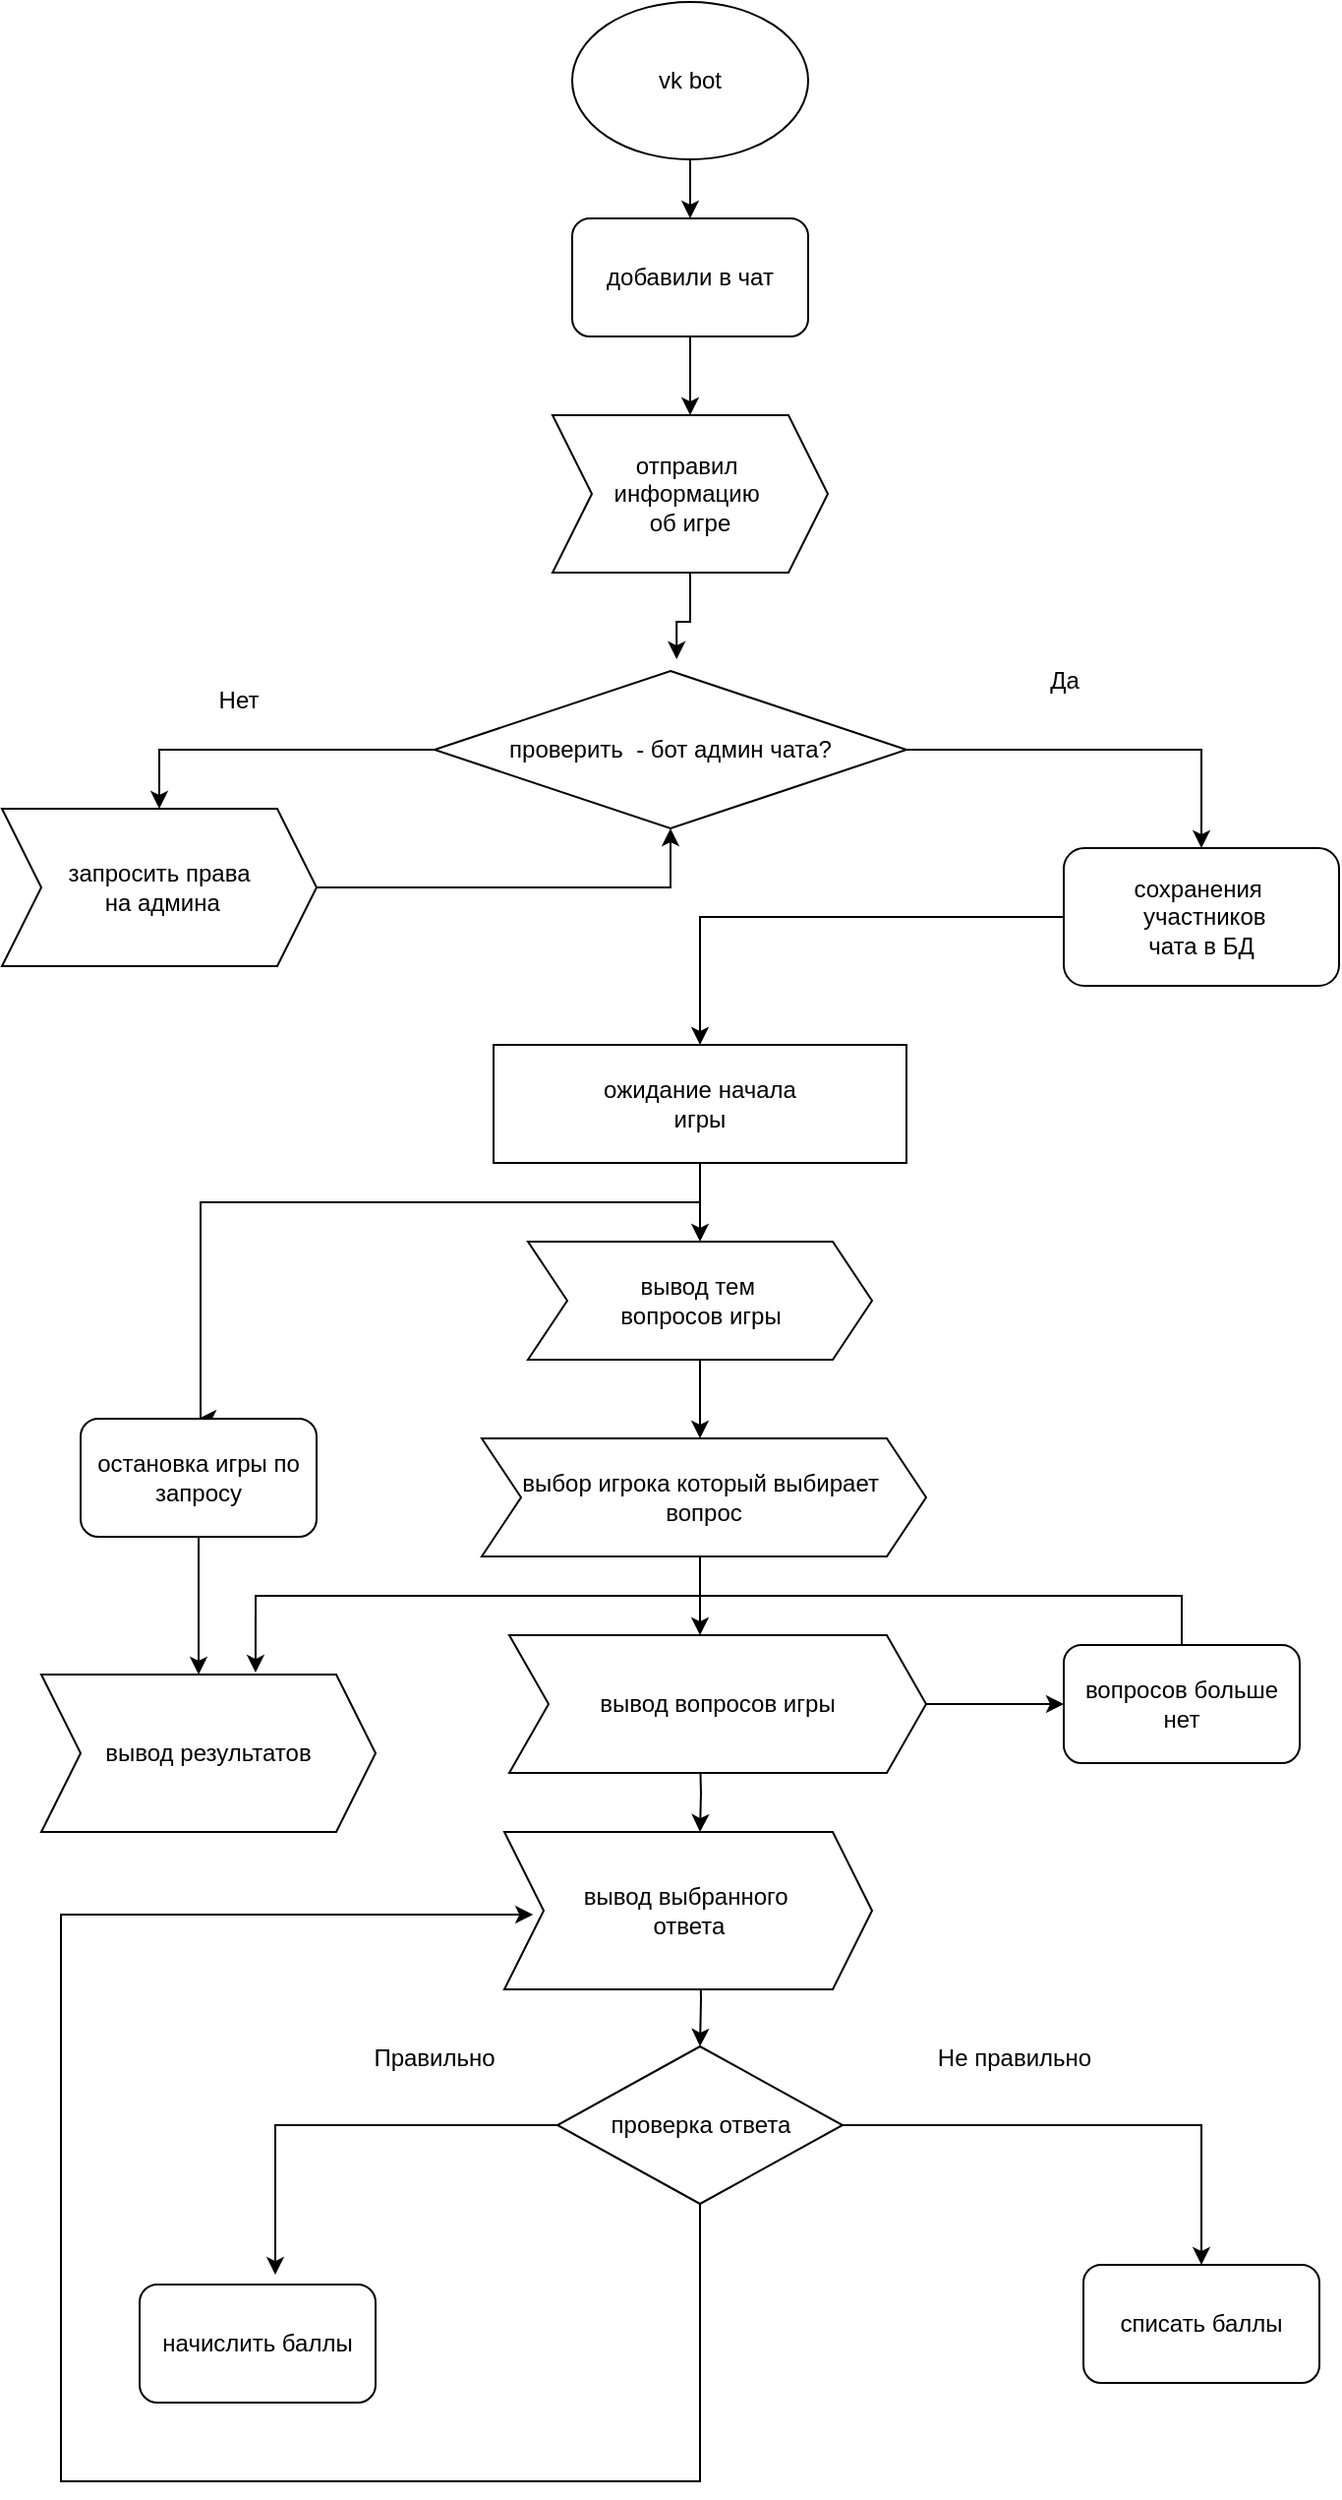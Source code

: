 <mxfile version="21.8.2" type="device">
  <diagram name="Страница — 1" id="Eu8GLJwmHUtvuAmoiknO">
    <mxGraphModel dx="1434" dy="790" grid="1" gridSize="10" guides="1" tooltips="1" connect="1" arrows="1" fold="1" page="1" pageScale="1" pageWidth="827" pageHeight="1169" math="0" shadow="0">
      <root>
        <mxCell id="0" />
        <mxCell id="1" parent="0" />
        <mxCell id="yuOz1hjzrFhYAr61mWJm-4" style="edgeStyle=orthogonalEdgeStyle;rounded=0;orthogonalLoop=1;jettySize=auto;html=1;exitX=0.5;exitY=1;exitDx=0;exitDy=0;entryX=0.5;entryY=0;entryDx=0;entryDy=0;" edge="1" parent="1" source="yuOz1hjzrFhYAr61mWJm-1" target="yuOz1hjzrFhYAr61mWJm-2">
          <mxGeometry relative="1" as="geometry" />
        </mxCell>
        <mxCell id="yuOz1hjzrFhYAr61mWJm-1" value="vk bot" style="ellipse;whiteSpace=wrap;html=1;" vertex="1" parent="1">
          <mxGeometry x="340" y="50" width="120" height="80" as="geometry" />
        </mxCell>
        <mxCell id="yuOz1hjzrFhYAr61mWJm-7" style="edgeStyle=orthogonalEdgeStyle;rounded=0;orthogonalLoop=1;jettySize=auto;html=1;exitX=0.5;exitY=1;exitDx=0;exitDy=0;entryX=0.5;entryY=0;entryDx=0;entryDy=0;" edge="1" parent="1" source="yuOz1hjzrFhYAr61mWJm-2">
          <mxGeometry relative="1" as="geometry">
            <mxPoint x="400" y="260" as="targetPoint" />
          </mxGeometry>
        </mxCell>
        <mxCell id="yuOz1hjzrFhYAr61mWJm-2" value="добавили в чат" style="rounded=1;whiteSpace=wrap;html=1;" vertex="1" parent="1">
          <mxGeometry x="340" y="160" width="120" height="60" as="geometry" />
        </mxCell>
        <mxCell id="yuOz1hjzrFhYAr61mWJm-8" value="отправил&amp;nbsp;&lt;br&gt;информацию&amp;nbsp;&lt;br&gt;об игре" style="shape=step;perimeter=stepPerimeter;whiteSpace=wrap;html=1;fixedSize=1;" vertex="1" parent="1">
          <mxGeometry x="330" y="260" width="140" height="80" as="geometry" />
        </mxCell>
        <mxCell id="yuOz1hjzrFhYAr61mWJm-12" style="edgeStyle=orthogonalEdgeStyle;rounded=0;orthogonalLoop=1;jettySize=auto;html=1;entryX=0.5;entryY=0;entryDx=0;entryDy=0;" edge="1" parent="1" source="yuOz1hjzrFhYAr61mWJm-9" target="yuOz1hjzrFhYAr61mWJm-11">
          <mxGeometry relative="1" as="geometry" />
        </mxCell>
        <mxCell id="yuOz1hjzrFhYAr61mWJm-14" style="edgeStyle=orthogonalEdgeStyle;rounded=0;orthogonalLoop=1;jettySize=auto;html=1;entryX=0.5;entryY=0;entryDx=0;entryDy=0;" edge="1" parent="1" source="yuOz1hjzrFhYAr61mWJm-9" target="yuOz1hjzrFhYAr61mWJm-13">
          <mxGeometry relative="1" as="geometry" />
        </mxCell>
        <mxCell id="yuOz1hjzrFhYAr61mWJm-9" value="проверить&amp;nbsp; - бот админ чата?" style="rhombus;whiteSpace=wrap;html=1;" vertex="1" parent="1">
          <mxGeometry x="270" y="390" width="240" height="80" as="geometry" />
        </mxCell>
        <mxCell id="yuOz1hjzrFhYAr61mWJm-10" style="edgeStyle=orthogonalEdgeStyle;rounded=0;orthogonalLoop=1;jettySize=auto;html=1;exitX=0.5;exitY=1;exitDx=0;exitDy=0;entryX=0.513;entryY=-0.075;entryDx=0;entryDy=0;entryPerimeter=0;" edge="1" parent="1" source="yuOz1hjzrFhYAr61mWJm-8" target="yuOz1hjzrFhYAr61mWJm-9">
          <mxGeometry relative="1" as="geometry" />
        </mxCell>
        <mxCell id="yuOz1hjzrFhYAr61mWJm-18" style="edgeStyle=orthogonalEdgeStyle;rounded=0;orthogonalLoop=1;jettySize=auto;html=1;exitX=1;exitY=0.5;exitDx=0;exitDy=0;entryX=0.5;entryY=1;entryDx=0;entryDy=0;" edge="1" parent="1" source="yuOz1hjzrFhYAr61mWJm-11" target="yuOz1hjzrFhYAr61mWJm-9">
          <mxGeometry relative="1" as="geometry" />
        </mxCell>
        <mxCell id="yuOz1hjzrFhYAr61mWJm-11" value="запросить права&lt;br&gt;&amp;nbsp;на админа" style="shape=step;perimeter=stepPerimeter;whiteSpace=wrap;html=1;fixedSize=1;" vertex="1" parent="1">
          <mxGeometry x="50" y="460" width="160" height="80" as="geometry" />
        </mxCell>
        <mxCell id="yuOz1hjzrFhYAr61mWJm-20" style="edgeStyle=orthogonalEdgeStyle;rounded=0;orthogonalLoop=1;jettySize=auto;html=1;entryX=0.5;entryY=0;entryDx=0;entryDy=0;" edge="1" parent="1" source="yuOz1hjzrFhYAr61mWJm-13" target="yuOz1hjzrFhYAr61mWJm-19">
          <mxGeometry relative="1" as="geometry" />
        </mxCell>
        <mxCell id="yuOz1hjzrFhYAr61mWJm-13" value="сохранения&amp;nbsp;&lt;br&gt;&amp;nbsp;участников&lt;br&gt;чата в БД" style="rounded=1;whiteSpace=wrap;html=1;" vertex="1" parent="1">
          <mxGeometry x="590" y="480" width="140" height="70" as="geometry" />
        </mxCell>
        <mxCell id="yuOz1hjzrFhYAr61mWJm-15" value="Да" style="text;html=1;align=center;verticalAlign=middle;resizable=0;points=[];autosize=1;strokeColor=none;fillColor=none;" vertex="1" parent="1">
          <mxGeometry x="570" y="380" width="40" height="30" as="geometry" />
        </mxCell>
        <mxCell id="yuOz1hjzrFhYAr61mWJm-16" value="Нет" style="text;html=1;align=center;verticalAlign=middle;resizable=0;points=[];autosize=1;strokeColor=none;fillColor=none;" vertex="1" parent="1">
          <mxGeometry x="150" y="390" width="40" height="30" as="geometry" />
        </mxCell>
        <mxCell id="yuOz1hjzrFhYAr61mWJm-22" style="edgeStyle=orthogonalEdgeStyle;rounded=0;orthogonalLoop=1;jettySize=auto;html=1;entryX=0.5;entryY=0;entryDx=0;entryDy=0;" edge="1" parent="1" source="yuOz1hjzrFhYAr61mWJm-19">
          <mxGeometry relative="1" as="geometry">
            <mxPoint x="405" y="680" as="targetPoint" />
          </mxGeometry>
        </mxCell>
        <mxCell id="yuOz1hjzrFhYAr61mWJm-42" style="edgeStyle=orthogonalEdgeStyle;rounded=0;orthogonalLoop=1;jettySize=auto;html=1;exitX=0.5;exitY=1;exitDx=0;exitDy=0;" edge="1" parent="1" source="yuOz1hjzrFhYAr61mWJm-19">
          <mxGeometry relative="1" as="geometry">
            <mxPoint x="150" y="770" as="targetPoint" />
            <Array as="points">
              <mxPoint x="405" y="660" />
              <mxPoint x="151" y="660" />
            </Array>
          </mxGeometry>
        </mxCell>
        <mxCell id="yuOz1hjzrFhYAr61mWJm-19" value="ожидание начала&lt;br&gt;игры" style="rounded=0;whiteSpace=wrap;html=1;" vertex="1" parent="1">
          <mxGeometry x="300" y="580" width="210" height="60" as="geometry" />
        </mxCell>
        <mxCell id="yuOz1hjzrFhYAr61mWJm-24" style="edgeStyle=orthogonalEdgeStyle;rounded=0;orthogonalLoop=1;jettySize=auto;html=1;entryX=0.5;entryY=0;entryDx=0;entryDy=0;" edge="1" parent="1">
          <mxGeometry relative="1" as="geometry">
            <mxPoint x="405" y="730" as="sourcePoint" />
            <mxPoint x="405" y="780" as="targetPoint" />
          </mxGeometry>
        </mxCell>
        <mxCell id="yuOz1hjzrFhYAr61mWJm-26" style="edgeStyle=orthogonalEdgeStyle;rounded=0;orthogonalLoop=1;jettySize=auto;html=1;entryX=0.5;entryY=0;entryDx=0;entryDy=0;" edge="1" parent="1">
          <mxGeometry relative="1" as="geometry">
            <mxPoint x="405" y="830" as="sourcePoint" />
            <mxPoint x="405" y="880" as="targetPoint" />
          </mxGeometry>
        </mxCell>
        <mxCell id="yuOz1hjzrFhYAr61mWJm-28" style="edgeStyle=orthogonalEdgeStyle;rounded=0;orthogonalLoop=1;jettySize=auto;html=1;entryX=0.5;entryY=0;entryDx=0;entryDy=0;" edge="1" parent="1">
          <mxGeometry relative="1" as="geometry">
            <mxPoint x="405" y="940" as="sourcePoint" />
            <mxPoint x="405" y="980" as="targetPoint" />
          </mxGeometry>
        </mxCell>
        <mxCell id="yuOz1hjzrFhYAr61mWJm-30" style="edgeStyle=orthogonalEdgeStyle;rounded=0;orthogonalLoop=1;jettySize=auto;html=1;entryX=0.5;entryY=0;entryDx=0;entryDy=0;" edge="1" parent="1" target="yuOz1hjzrFhYAr61mWJm-29">
          <mxGeometry relative="1" as="geometry">
            <mxPoint x="405" y="1040" as="sourcePoint" />
          </mxGeometry>
        </mxCell>
        <mxCell id="yuOz1hjzrFhYAr61mWJm-34" style="edgeStyle=orthogonalEdgeStyle;rounded=0;orthogonalLoop=1;jettySize=auto;html=1;exitX=1;exitY=0.5;exitDx=0;exitDy=0;entryX=0.5;entryY=0;entryDx=0;entryDy=0;" edge="1" parent="1" source="yuOz1hjzrFhYAr61mWJm-29" target="yuOz1hjzrFhYAr61mWJm-31">
          <mxGeometry relative="1" as="geometry" />
        </mxCell>
        <mxCell id="yuOz1hjzrFhYAr61mWJm-29" value="проверка ответа" style="rhombus;whiteSpace=wrap;html=1;" vertex="1" parent="1">
          <mxGeometry x="332.5" y="1089" width="145" height="80" as="geometry" />
        </mxCell>
        <mxCell id="yuOz1hjzrFhYAr61mWJm-31" value="списать баллы" style="rounded=1;whiteSpace=wrap;html=1;" vertex="1" parent="1">
          <mxGeometry x="600" y="1200" width="120" height="60" as="geometry" />
        </mxCell>
        <mxCell id="yuOz1hjzrFhYAr61mWJm-32" value="начислить баллы" style="rounded=1;whiteSpace=wrap;html=1;" vertex="1" parent="1">
          <mxGeometry x="120" y="1210" width="120" height="60" as="geometry" />
        </mxCell>
        <mxCell id="yuOz1hjzrFhYAr61mWJm-33" style="edgeStyle=orthogonalEdgeStyle;rounded=0;orthogonalLoop=1;jettySize=auto;html=1;entryX=0.575;entryY=-0.083;entryDx=0;entryDy=0;entryPerimeter=0;" edge="1" parent="1" source="yuOz1hjzrFhYAr61mWJm-29" target="yuOz1hjzrFhYAr61mWJm-32">
          <mxGeometry relative="1" as="geometry" />
        </mxCell>
        <mxCell id="yuOz1hjzrFhYAr61mWJm-35" value="Правильно" style="text;html=1;strokeColor=none;fillColor=none;align=center;verticalAlign=middle;whiteSpace=wrap;rounded=0;" vertex="1" parent="1">
          <mxGeometry x="240" y="1080" width="60" height="30" as="geometry" />
        </mxCell>
        <mxCell id="yuOz1hjzrFhYAr61mWJm-36" value="Не правильно" style="text;html=1;strokeColor=none;fillColor=none;align=center;verticalAlign=middle;whiteSpace=wrap;rounded=0;" vertex="1" parent="1">
          <mxGeometry x="520" y="1080" width="90" height="30" as="geometry" />
        </mxCell>
        <mxCell id="yuOz1hjzrFhYAr61mWJm-44" style="edgeStyle=orthogonalEdgeStyle;rounded=0;orthogonalLoop=1;jettySize=auto;html=1;entryX=0.5;entryY=0;entryDx=0;entryDy=0;" edge="1" parent="1" source="yuOz1hjzrFhYAr61mWJm-41">
          <mxGeometry relative="1" as="geometry">
            <mxPoint x="150" y="900" as="targetPoint" />
          </mxGeometry>
        </mxCell>
        <mxCell id="yuOz1hjzrFhYAr61mWJm-41" value="остановка игры по запросу" style="rounded=1;whiteSpace=wrap;html=1;" vertex="1" parent="1">
          <mxGeometry x="90" y="770" width="120" height="60" as="geometry" />
        </mxCell>
        <mxCell id="yuOz1hjzrFhYAr61mWJm-45" value="вывод тем&amp;nbsp;&lt;br style=&quot;border-color: var(--border-color);&quot;&gt;вопросов игры" style="shape=step;perimeter=stepPerimeter;whiteSpace=wrap;html=1;fixedSize=1;" vertex="1" parent="1">
          <mxGeometry x="317.5" y="680" width="175" height="60" as="geometry" />
        </mxCell>
        <mxCell id="yuOz1hjzrFhYAr61mWJm-46" value="выбор игрока который выбирает&amp;nbsp;&lt;br style=&quot;border-color: var(--border-color);&quot;&gt;вопрос" style="shape=step;perimeter=stepPerimeter;whiteSpace=wrap;html=1;fixedSize=1;" vertex="1" parent="1">
          <mxGeometry x="294" y="780" width="226" height="60" as="geometry" />
        </mxCell>
        <mxCell id="yuOz1hjzrFhYAr61mWJm-52" style="edgeStyle=orthogonalEdgeStyle;rounded=0;orthogonalLoop=1;jettySize=auto;html=1;" edge="1" parent="1" source="yuOz1hjzrFhYAr61mWJm-47" target="yuOz1hjzrFhYAr61mWJm-51">
          <mxGeometry relative="1" as="geometry" />
        </mxCell>
        <mxCell id="yuOz1hjzrFhYAr61mWJm-47" value="вывод вопросов игры" style="shape=step;perimeter=stepPerimeter;whiteSpace=wrap;html=1;fixedSize=1;" vertex="1" parent="1">
          <mxGeometry x="308" y="880" width="212" height="70" as="geometry" />
        </mxCell>
        <mxCell id="yuOz1hjzrFhYAr61mWJm-48" value="вывод результатов" style="shape=step;perimeter=stepPerimeter;whiteSpace=wrap;html=1;fixedSize=1;" vertex="1" parent="1">
          <mxGeometry x="70" y="900" width="170" height="80" as="geometry" />
        </mxCell>
        <mxCell id="yuOz1hjzrFhYAr61mWJm-49" value="вывод выбранного&amp;nbsp;&lt;br style=&quot;border-color: var(--border-color);&quot;&gt;ответа" style="shape=step;perimeter=stepPerimeter;whiteSpace=wrap;html=1;fixedSize=1;" vertex="1" parent="1">
          <mxGeometry x="305.5" y="980" width="187" height="80" as="geometry" />
        </mxCell>
        <mxCell id="yuOz1hjzrFhYAr61mWJm-50" style="edgeStyle=orthogonalEdgeStyle;rounded=0;orthogonalLoop=1;jettySize=auto;html=1;entryX=0.078;entryY=0.525;entryDx=0;entryDy=0;entryPerimeter=0;" edge="1" parent="1" source="yuOz1hjzrFhYAr61mWJm-29" target="yuOz1hjzrFhYAr61mWJm-49">
          <mxGeometry relative="1" as="geometry">
            <Array as="points">
              <mxPoint x="405" y="1310" />
              <mxPoint x="80" y="1310" />
              <mxPoint x="80" y="1022" />
            </Array>
          </mxGeometry>
        </mxCell>
        <mxCell id="yuOz1hjzrFhYAr61mWJm-51" value="вопросов больше нет" style="rounded=1;whiteSpace=wrap;html=1;" vertex="1" parent="1">
          <mxGeometry x="590" y="885" width="120" height="60" as="geometry" />
        </mxCell>
        <mxCell id="yuOz1hjzrFhYAr61mWJm-53" style="edgeStyle=orthogonalEdgeStyle;rounded=0;orthogonalLoop=1;jettySize=auto;html=1;entryX=0.641;entryY=-0.012;entryDx=0;entryDy=0;entryPerimeter=0;" edge="1" parent="1" source="yuOz1hjzrFhYAr61mWJm-51" target="yuOz1hjzrFhYAr61mWJm-48">
          <mxGeometry relative="1" as="geometry">
            <Array as="points">
              <mxPoint x="650" y="860" />
              <mxPoint x="179" y="860" />
            </Array>
          </mxGeometry>
        </mxCell>
      </root>
    </mxGraphModel>
  </diagram>
</mxfile>
